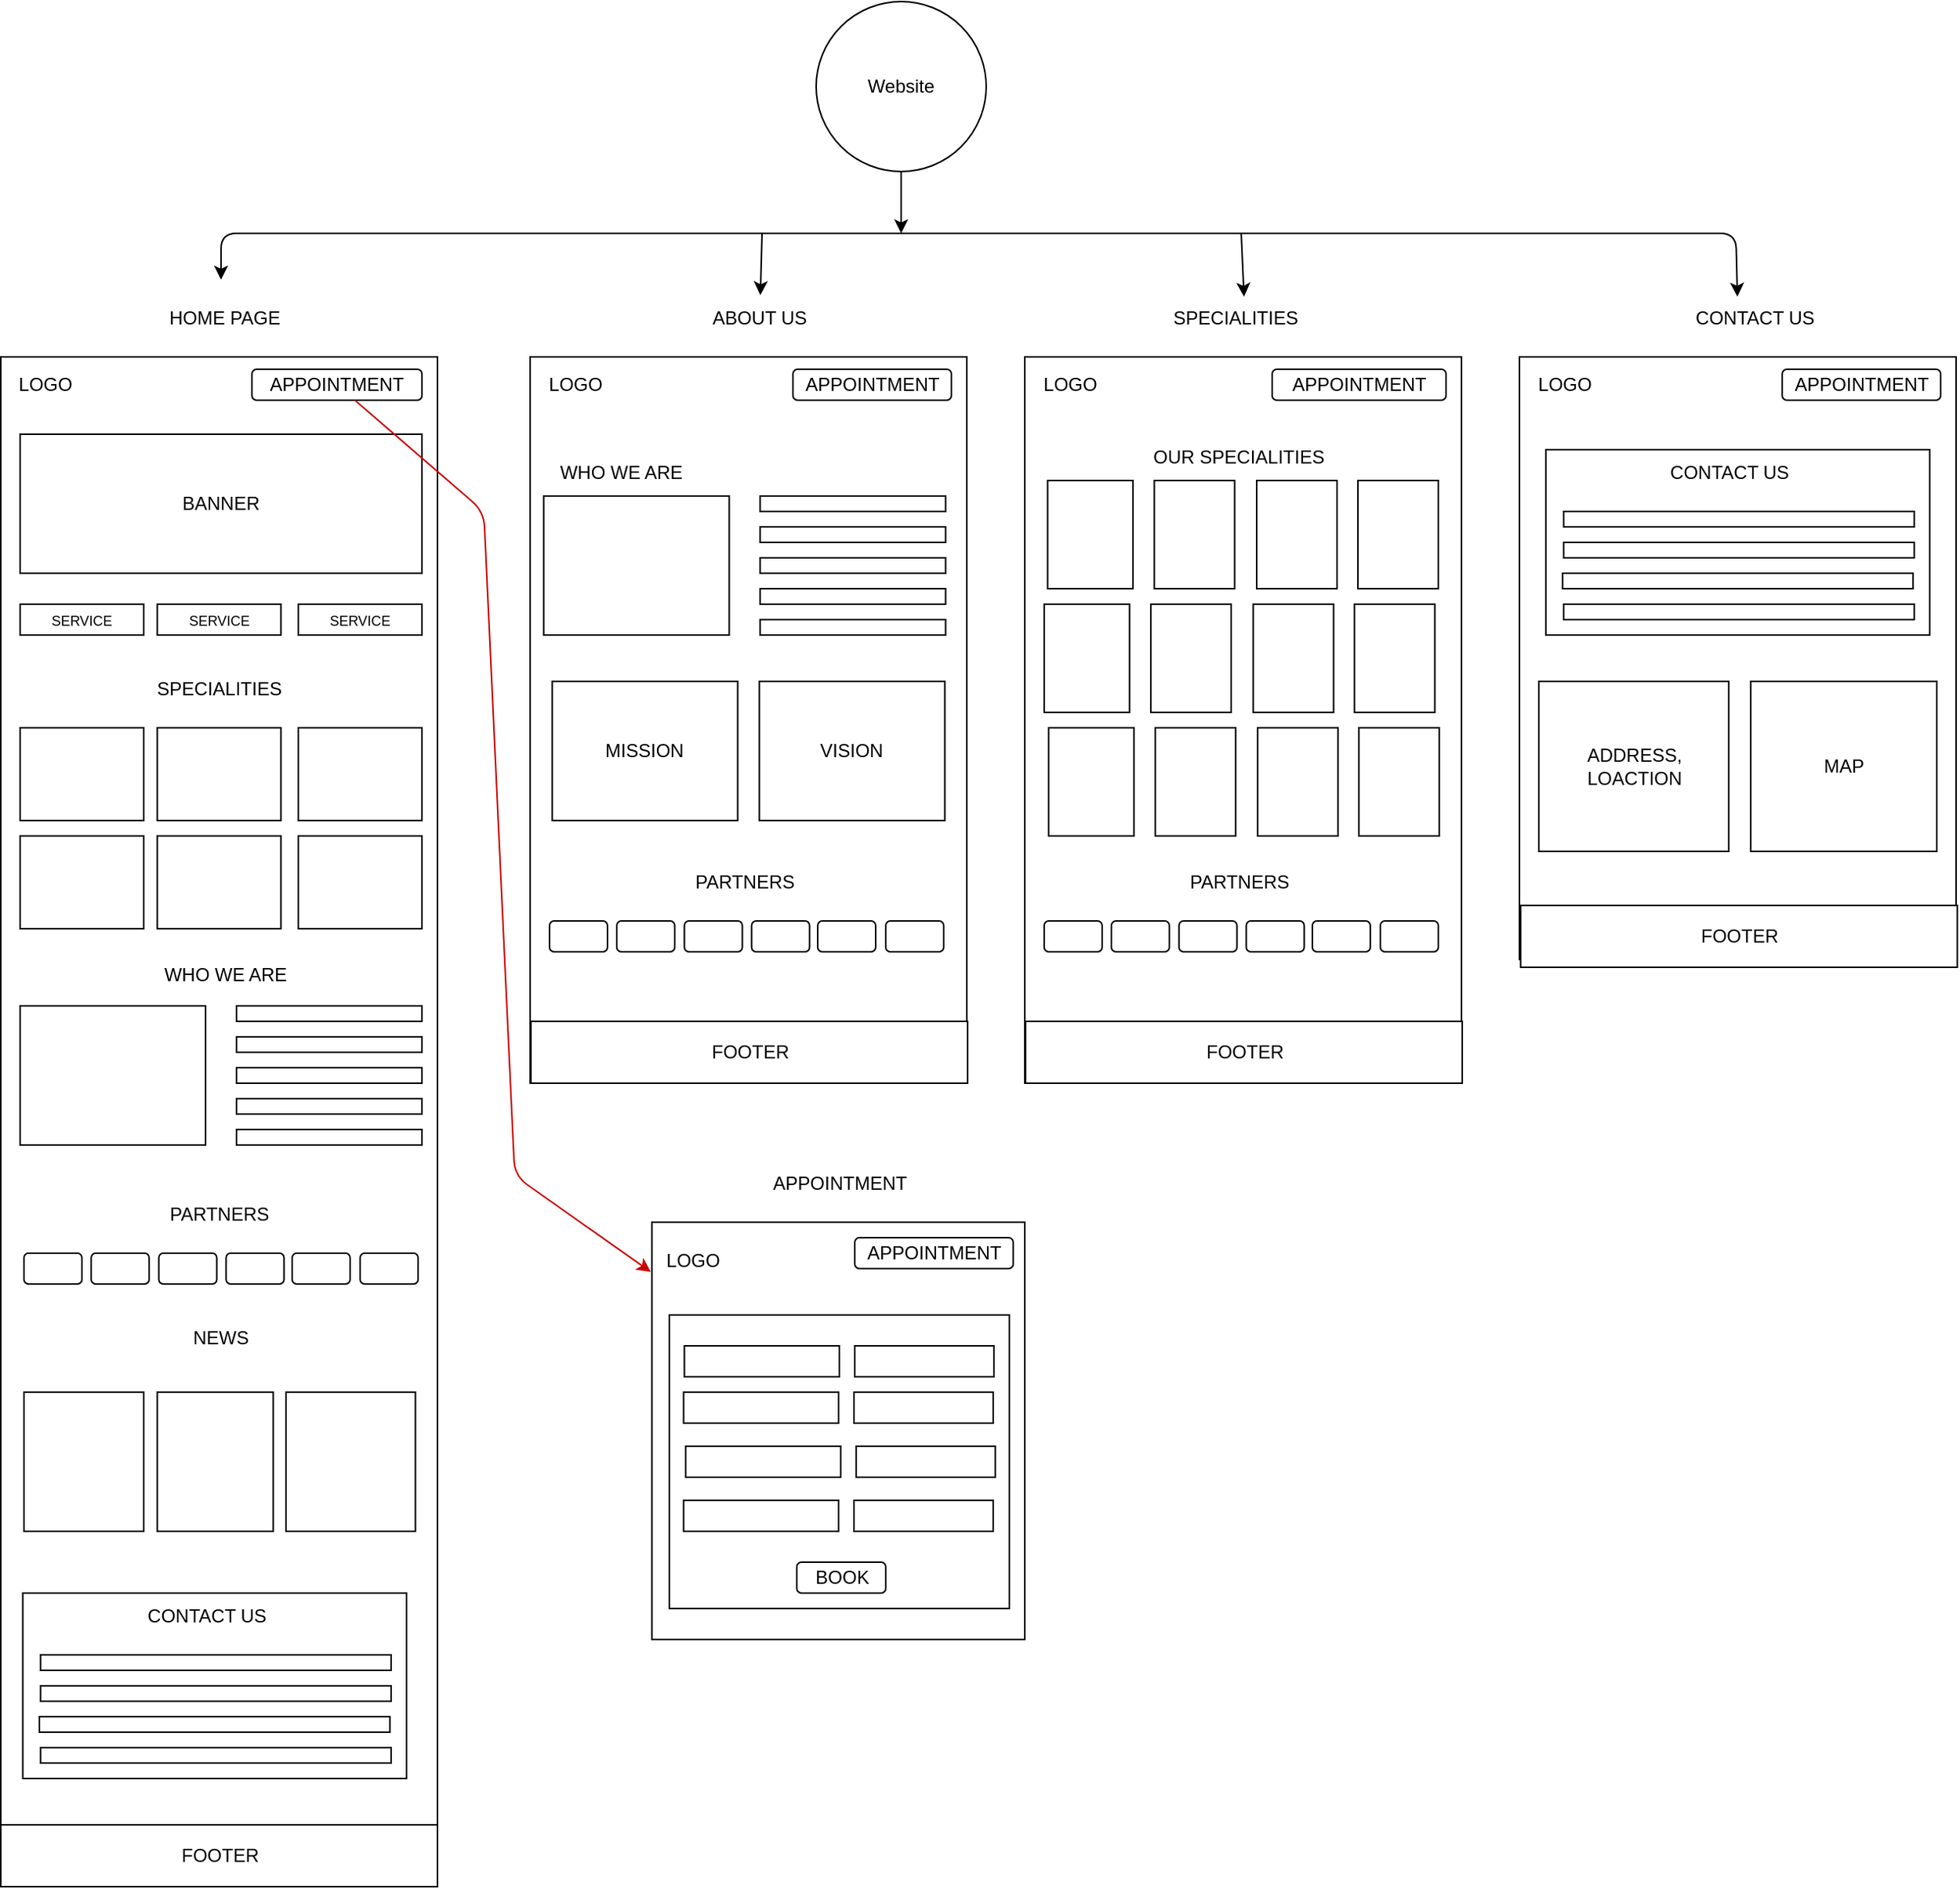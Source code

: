 <mxfile>
    <diagram id="A1clfyA4UYAvkMlfHE2g" name="Page-1">
        <mxGraphModel dx="3363" dy="1287" grid="1" gridSize="10" guides="1" tooltips="1" connect="1" arrows="1" fold="1" page="1" pageScale="1" pageWidth="850" pageHeight="1100" background="none" math="0" shadow="0">
            <root>
                <mxCell id="0"/>
                <mxCell id="1" parent="0"/>
                <mxCell id="2" value="" style="ellipse;whiteSpace=wrap;html=1;aspect=fixed;" vertex="1" parent="1">
                    <mxGeometry x="225" y="10" width="110" height="110" as="geometry"/>
                </mxCell>
                <mxCell id="3" value="Website" style="text;html=1;align=center;verticalAlign=middle;whiteSpace=wrap;rounded=0;" vertex="1" parent="1">
                    <mxGeometry x="250" y="50" width="60" height="30" as="geometry"/>
                </mxCell>
                <mxCell id="4" value="" style="endArrow=classic;html=1;exitX=0.5;exitY=1;exitDx=0;exitDy=0;" edge="1" parent="1" source="2">
                    <mxGeometry width="50" height="50" relative="1" as="geometry">
                        <mxPoint x="400" y="330" as="sourcePoint"/>
                        <mxPoint x="280" y="160" as="targetPoint"/>
                    </mxGeometry>
                </mxCell>
                <mxCell id="5" value="" style="endArrow=classic;startArrow=classic;html=1;entryX=0.393;entryY=0.033;entryDx=0;entryDy=0;entryPerimeter=0;" edge="1" parent="1" target="178">
                    <mxGeometry width="50" height="50" relative="1" as="geometry">
                        <mxPoint x="-160" y="190" as="sourcePoint"/>
                        <mxPoint x="850" y="160" as="targetPoint"/>
                        <Array as="points">
                            <mxPoint x="-160" y="160"/>
                            <mxPoint x="820" y="160"/>
                        </Array>
                    </mxGeometry>
                </mxCell>
                <mxCell id="6" value="" style="rounded=0;whiteSpace=wrap;html=1;" vertex="1" parent="1">
                    <mxGeometry x="-302.5" y="240" width="282.5" height="990" as="geometry"/>
                </mxCell>
                <mxCell id="7" value="HOME PAGE" style="text;html=1;align=center;verticalAlign=middle;whiteSpace=wrap;rounded=0;" vertex="1" parent="1">
                    <mxGeometry x="-210" y="200" width="105" height="30" as="geometry"/>
                </mxCell>
                <mxCell id="8" value="BANNER" style="rounded=0;whiteSpace=wrap;html=1;" vertex="1" parent="1">
                    <mxGeometry x="-290" y="290" width="260" height="90" as="geometry"/>
                </mxCell>
                <mxCell id="9" value="LOGO" style="text;html=1;align=center;verticalAlign=middle;whiteSpace=wrap;rounded=0;" vertex="1" parent="1">
                    <mxGeometry x="-290" y="253" width="32.5" height="10" as="geometry"/>
                </mxCell>
                <mxCell id="13" value="APPOINTMENT" style="rounded=1;whiteSpace=wrap;html=1;" vertex="1" parent="1">
                    <mxGeometry x="-140" y="248" width="110" height="20" as="geometry"/>
                </mxCell>
                <mxCell id="15" value="&lt;font style=&quot;font-size: 9px;&quot;&gt;SERVICE&lt;/font&gt;" style="rounded=0;whiteSpace=wrap;html=1;" vertex="1" parent="1">
                    <mxGeometry x="-290" y="400" width="80" height="20" as="geometry"/>
                </mxCell>
                <mxCell id="16" value="&lt;span style=&quot;color: rgb(0, 0, 0); font-size: 9px;&quot;&gt;SERVICE&lt;/span&gt;" style="rounded=0;whiteSpace=wrap;html=1;" vertex="1" parent="1">
                    <mxGeometry x="-201.25" y="400" width="80" height="20" as="geometry"/>
                </mxCell>
                <mxCell id="17" value="&lt;span style=&quot;color: rgb(0, 0, 0); font-size: 9px;&quot;&gt;SERVICE&lt;/span&gt;" style="rounded=0;whiteSpace=wrap;html=1;" vertex="1" parent="1">
                    <mxGeometry x="-110" y="400" width="80" height="20" as="geometry"/>
                </mxCell>
                <mxCell id="18" value="SPECIALITIES" style="text;html=1;align=center;verticalAlign=middle;whiteSpace=wrap;rounded=0;" vertex="1" parent="1">
                    <mxGeometry x="-191.25" y="440" width="60" height="30" as="geometry"/>
                </mxCell>
                <mxCell id="20" value="" style="rounded=0;whiteSpace=wrap;html=1;" vertex="1" parent="1">
                    <mxGeometry x="-290" y="480" width="80" height="60" as="geometry"/>
                </mxCell>
                <mxCell id="21" value="" style="rounded=0;whiteSpace=wrap;html=1;" vertex="1" parent="1">
                    <mxGeometry x="-201.25" y="480" width="80" height="60" as="geometry"/>
                </mxCell>
                <mxCell id="22" value="" style="rounded=0;whiteSpace=wrap;html=1;" vertex="1" parent="1">
                    <mxGeometry x="-110" y="480" width="80" height="60" as="geometry"/>
                </mxCell>
                <mxCell id="23" value="" style="rounded=0;whiteSpace=wrap;html=1;" vertex="1" parent="1">
                    <mxGeometry x="-290" y="550" width="80" height="60" as="geometry"/>
                </mxCell>
                <mxCell id="24" value="" style="rounded=0;whiteSpace=wrap;html=1;" vertex="1" parent="1">
                    <mxGeometry x="-201.25" y="550" width="80" height="60" as="geometry"/>
                </mxCell>
                <mxCell id="25" value="" style="rounded=0;whiteSpace=wrap;html=1;" vertex="1" parent="1">
                    <mxGeometry x="-110" y="550" width="80" height="60" as="geometry"/>
                </mxCell>
                <mxCell id="26" value="" style="rounded=0;whiteSpace=wrap;html=1;" vertex="1" parent="1">
                    <mxGeometry x="-290" y="660" width="120" height="90" as="geometry"/>
                </mxCell>
                <mxCell id="27" value="" style="rounded=0;whiteSpace=wrap;html=1;" vertex="1" parent="1">
                    <mxGeometry x="-150" y="660" width="120" height="10" as="geometry"/>
                </mxCell>
                <mxCell id="28" value="" style="rounded=0;whiteSpace=wrap;html=1;" vertex="1" parent="1">
                    <mxGeometry x="-150" y="680" width="120" height="10" as="geometry"/>
                </mxCell>
                <mxCell id="30" value="" style="rounded=0;whiteSpace=wrap;html=1;" vertex="1" parent="1">
                    <mxGeometry x="-150" y="700" width="120" height="10" as="geometry"/>
                </mxCell>
                <mxCell id="31" value="" style="rounded=0;whiteSpace=wrap;html=1;" vertex="1" parent="1">
                    <mxGeometry x="-150" y="720" width="120" height="10" as="geometry"/>
                </mxCell>
                <mxCell id="32" value="" style="rounded=0;whiteSpace=wrap;html=1;" vertex="1" parent="1">
                    <mxGeometry x="-150" y="740" width="120" height="10" as="geometry"/>
                </mxCell>
                <mxCell id="33" value="" style="rounded=1;whiteSpace=wrap;html=1;" vertex="1" parent="1">
                    <mxGeometry x="-287.5" y="820" width="37.5" height="20" as="geometry"/>
                </mxCell>
                <mxCell id="37" value="WHO WE ARE" style="text;html=1;align=center;verticalAlign=middle;whiteSpace=wrap;rounded=0;" vertex="1" parent="1">
                    <mxGeometry x="-207.5" y="625" width="100" height="30" as="geometry"/>
                </mxCell>
                <mxCell id="38" value="PARTNERS" style="text;html=1;align=center;verticalAlign=middle;whiteSpace=wrap;rounded=0;" vertex="1" parent="1">
                    <mxGeometry x="-211.25" y="780" width="100" height="30" as="geometry"/>
                </mxCell>
                <mxCell id="39" value="" style="rounded=1;whiteSpace=wrap;html=1;" vertex="1" parent="1">
                    <mxGeometry x="-244" y="820" width="37.5" height="20" as="geometry"/>
                </mxCell>
                <mxCell id="40" value="" style="rounded=1;whiteSpace=wrap;html=1;" vertex="1" parent="1">
                    <mxGeometry x="-200.25" y="820" width="37.5" height="20" as="geometry"/>
                </mxCell>
                <mxCell id="41" value="" style="rounded=1;whiteSpace=wrap;html=1;" vertex="1" parent="1">
                    <mxGeometry x="-156.75" y="820" width="37.5" height="20" as="geometry"/>
                </mxCell>
                <mxCell id="42" value="" style="rounded=1;whiteSpace=wrap;html=1;" vertex="1" parent="1">
                    <mxGeometry x="-114" y="820" width="37.5" height="20" as="geometry"/>
                </mxCell>
                <mxCell id="43" value="" style="rounded=1;whiteSpace=wrap;html=1;" vertex="1" parent="1">
                    <mxGeometry x="-70" y="820" width="37.5" height="20" as="geometry"/>
                </mxCell>
                <mxCell id="44" value="NEWS" style="text;html=1;align=center;verticalAlign=middle;whiteSpace=wrap;rounded=0;" vertex="1" parent="1">
                    <mxGeometry x="-210" y="860" width="100" height="30" as="geometry"/>
                </mxCell>
                <mxCell id="45" value="" style="rounded=0;whiteSpace=wrap;html=1;" vertex="1" parent="1">
                    <mxGeometry x="-287.5" y="910" width="77.5" height="90" as="geometry"/>
                </mxCell>
                <mxCell id="46" value="" style="rounded=0;whiteSpace=wrap;html=1;" vertex="1" parent="1">
                    <mxGeometry x="-201.25" y="910" width="75" height="90" as="geometry"/>
                </mxCell>
                <mxCell id="47" value="" style="rounded=0;whiteSpace=wrap;html=1;" vertex="1" parent="1">
                    <mxGeometry x="-118" y="910" width="83.75" height="90" as="geometry"/>
                </mxCell>
                <mxCell id="48" value="" style="rounded=0;whiteSpace=wrap;html=1;" vertex="1" parent="1">
                    <mxGeometry x="-288.25" y="1040" width="248.25" height="120" as="geometry"/>
                </mxCell>
                <mxCell id="49" value="CONTACT US" style="text;html=1;align=center;verticalAlign=middle;whiteSpace=wrap;rounded=0;" vertex="1" parent="1">
                    <mxGeometry x="-219.25" y="1040" width="100" height="30" as="geometry"/>
                </mxCell>
                <mxCell id="50" value="" style="rounded=0;whiteSpace=wrap;html=1;" vertex="1" parent="1">
                    <mxGeometry x="-276.75" y="1080" width="226.75" height="10" as="geometry"/>
                </mxCell>
                <mxCell id="51" value="" style="rounded=0;whiteSpace=wrap;html=1;" vertex="1" parent="1">
                    <mxGeometry x="-276.75" y="1100" width="226.75" height="10" as="geometry"/>
                </mxCell>
                <mxCell id="52" value="" style="rounded=0;whiteSpace=wrap;html=1;" vertex="1" parent="1">
                    <mxGeometry x="-277.5" y="1120" width="226.75" height="10" as="geometry"/>
                </mxCell>
                <mxCell id="53" value="" style="rounded=0;whiteSpace=wrap;html=1;" vertex="1" parent="1">
                    <mxGeometry x="-276.75" y="1140" width="226.75" height="10" as="geometry"/>
                </mxCell>
                <mxCell id="54" value="FOOTER" style="rounded=0;whiteSpace=wrap;html=1;" vertex="1" parent="1">
                    <mxGeometry x="-302.5" y="1190" width="282.5" height="40" as="geometry"/>
                </mxCell>
                <mxCell id="55" value="" style="rounded=0;whiteSpace=wrap;html=1;" vertex="1" parent="1">
                    <mxGeometry x="40" y="240" width="282.5" height="470" as="geometry"/>
                </mxCell>
                <mxCell id="57" value="LOGO" style="text;html=1;align=center;verticalAlign=middle;whiteSpace=wrap;rounded=0;" vertex="1" parent="1">
                    <mxGeometry x="52.5" y="253" width="32.5" height="10" as="geometry"/>
                </mxCell>
                <mxCell id="58" value="&lt;span style=&quot;color: rgb(0, 0, 0);&quot;&gt;APPOINTMENT&lt;/span&gt;" style="rounded=1;whiteSpace=wrap;html=1;" vertex="1" parent="1">
                    <mxGeometry x="210" y="248" width="102.5" height="20" as="geometry"/>
                </mxCell>
                <mxCell id="69" value="" style="rounded=0;whiteSpace=wrap;html=1;" vertex="1" parent="1">
                    <mxGeometry x="48.75" y="330" width="120" height="90" as="geometry"/>
                </mxCell>
                <mxCell id="70" value="" style="rounded=0;whiteSpace=wrap;html=1;" vertex="1" parent="1">
                    <mxGeometry x="188.75" y="330" width="120" height="10" as="geometry"/>
                </mxCell>
                <mxCell id="71" value="" style="rounded=0;whiteSpace=wrap;html=1;" vertex="1" parent="1">
                    <mxGeometry x="188.75" y="350" width="120" height="10" as="geometry"/>
                </mxCell>
                <mxCell id="72" value="" style="rounded=0;whiteSpace=wrap;html=1;" vertex="1" parent="1">
                    <mxGeometry x="188.75" y="370" width="120" height="10" as="geometry"/>
                </mxCell>
                <mxCell id="73" value="" style="rounded=0;whiteSpace=wrap;html=1;" vertex="1" parent="1">
                    <mxGeometry x="188.75" y="390" width="120" height="10" as="geometry"/>
                </mxCell>
                <mxCell id="74" value="" style="rounded=0;whiteSpace=wrap;html=1;" vertex="1" parent="1">
                    <mxGeometry x="188.75" y="410" width="120" height="10" as="geometry"/>
                </mxCell>
                <mxCell id="75" value="" style="rounded=1;whiteSpace=wrap;html=1;" vertex="1" parent="1">
                    <mxGeometry x="52.5" y="605" width="37.5" height="20" as="geometry"/>
                </mxCell>
                <mxCell id="76" value="WHO WE ARE" style="text;html=1;align=center;verticalAlign=middle;whiteSpace=wrap;rounded=0;" vertex="1" parent="1">
                    <mxGeometry x="48.75" y="300" width="100" height="30" as="geometry"/>
                </mxCell>
                <mxCell id="77" value="PARTNERS" style="text;html=1;align=center;verticalAlign=middle;whiteSpace=wrap;rounded=0;" vertex="1" parent="1">
                    <mxGeometry x="128.75" y="565" width="100" height="30" as="geometry"/>
                </mxCell>
                <mxCell id="78" value="" style="rounded=1;whiteSpace=wrap;html=1;" vertex="1" parent="1">
                    <mxGeometry x="96" y="605" width="37.5" height="20" as="geometry"/>
                </mxCell>
                <mxCell id="79" value="" style="rounded=1;whiteSpace=wrap;html=1;" vertex="1" parent="1">
                    <mxGeometry x="139.75" y="605" width="37.5" height="20" as="geometry"/>
                </mxCell>
                <mxCell id="80" value="" style="rounded=1;whiteSpace=wrap;html=1;" vertex="1" parent="1">
                    <mxGeometry x="183.25" y="605" width="37.5" height="20" as="geometry"/>
                </mxCell>
                <mxCell id="81" value="" style="rounded=1;whiteSpace=wrap;html=1;" vertex="1" parent="1">
                    <mxGeometry x="226" y="605" width="37.5" height="20" as="geometry"/>
                </mxCell>
                <mxCell id="82" value="" style="rounded=1;whiteSpace=wrap;html=1;" vertex="1" parent="1">
                    <mxGeometry x="270" y="605" width="37.5" height="20" as="geometry"/>
                </mxCell>
                <mxCell id="93" value="FOOTER" style="rounded=0;whiteSpace=wrap;html=1;" vertex="1" parent="1">
                    <mxGeometry x="40.5" y="670" width="282.5" height="40" as="geometry"/>
                </mxCell>
                <mxCell id="94" value="ABOUT US" style="text;html=1;align=center;verticalAlign=middle;whiteSpace=wrap;rounded=0;" vertex="1" parent="1">
                    <mxGeometry x="136" y="200" width="105" height="30" as="geometry"/>
                </mxCell>
                <mxCell id="95" value="MISSION" style="rounded=0;whiteSpace=wrap;html=1;" vertex="1" parent="1">
                    <mxGeometry x="54.25" y="450" width="120" height="90" as="geometry"/>
                </mxCell>
                <mxCell id="96" value="VISION" style="rounded=0;whiteSpace=wrap;html=1;" vertex="1" parent="1">
                    <mxGeometry x="188.25" y="450" width="120" height="90" as="geometry"/>
                </mxCell>
                <mxCell id="97" value="" style="rounded=0;whiteSpace=wrap;html=1;" vertex="1" parent="1">
                    <mxGeometry x="360" y="240" width="282.5" height="470" as="geometry"/>
                </mxCell>
                <mxCell id="98" value="LOGO" style="text;html=1;align=center;verticalAlign=middle;whiteSpace=wrap;rounded=0;" vertex="1" parent="1">
                    <mxGeometry x="372.5" y="253" width="32.5" height="10" as="geometry"/>
                </mxCell>
                <mxCell id="99" value="&lt;span style=&quot;color: rgb(0, 0, 0);&quot;&gt;APPOINTMENT&lt;/span&gt;" style="rounded=1;whiteSpace=wrap;html=1;" vertex="1" parent="1">
                    <mxGeometry x="520" y="248" width="112.5" height="20" as="geometry"/>
                </mxCell>
                <mxCell id="106" value="" style="rounded=1;whiteSpace=wrap;html=1;" vertex="1" parent="1">
                    <mxGeometry x="372.5" y="605" width="37.5" height="20" as="geometry"/>
                </mxCell>
                <mxCell id="107" value="OUR SPECIALITIES" style="text;html=1;align=center;verticalAlign=middle;whiteSpace=wrap;rounded=0;" vertex="1" parent="1">
                    <mxGeometry x="403.13" y="290" width="191.25" height="30" as="geometry"/>
                </mxCell>
                <mxCell id="108" value="PARTNERS" style="text;html=1;align=center;verticalAlign=middle;whiteSpace=wrap;rounded=0;" vertex="1" parent="1">
                    <mxGeometry x="448.75" y="565" width="100" height="30" as="geometry"/>
                </mxCell>
                <mxCell id="109" value="" style="rounded=1;whiteSpace=wrap;html=1;" vertex="1" parent="1">
                    <mxGeometry x="416" y="605" width="37.5" height="20" as="geometry"/>
                </mxCell>
                <mxCell id="110" value="" style="rounded=1;whiteSpace=wrap;html=1;" vertex="1" parent="1">
                    <mxGeometry x="459.75" y="605" width="37.5" height="20" as="geometry"/>
                </mxCell>
                <mxCell id="111" value="" style="rounded=1;whiteSpace=wrap;html=1;" vertex="1" parent="1">
                    <mxGeometry x="503.25" y="605" width="37.5" height="20" as="geometry"/>
                </mxCell>
                <mxCell id="112" value="" style="rounded=1;whiteSpace=wrap;html=1;" vertex="1" parent="1">
                    <mxGeometry x="546" y="605" width="37.5" height="20" as="geometry"/>
                </mxCell>
                <mxCell id="113" value="" style="rounded=1;whiteSpace=wrap;html=1;" vertex="1" parent="1">
                    <mxGeometry x="590" y="605" width="37.5" height="20" as="geometry"/>
                </mxCell>
                <mxCell id="114" value="FOOTER" style="rounded=0;whiteSpace=wrap;html=1;" vertex="1" parent="1">
                    <mxGeometry x="360.5" y="670" width="282.5" height="40" as="geometry"/>
                </mxCell>
                <mxCell id="117" value="SPECIALITIES" style="text;html=1;align=center;verticalAlign=middle;whiteSpace=wrap;rounded=0;" vertex="1" parent="1">
                    <mxGeometry x="443.75" y="200" width="105" height="30" as="geometry"/>
                </mxCell>
                <mxCell id="118" value="" style="rounded=0;whiteSpace=wrap;html=1;" vertex="1" parent="1">
                    <mxGeometry x="374.75" y="320" width="55.25" height="70" as="geometry"/>
                </mxCell>
                <mxCell id="119" value="" style="rounded=0;whiteSpace=wrap;html=1;" vertex="1" parent="1">
                    <mxGeometry x="443.75" y="320" width="52" height="70" as="geometry"/>
                </mxCell>
                <mxCell id="121" value="" style="rounded=0;whiteSpace=wrap;html=1;" vertex="1" parent="1">
                    <mxGeometry x="510" y="320" width="52" height="70" as="geometry"/>
                </mxCell>
                <mxCell id="122" value="" style="rounded=0;whiteSpace=wrap;html=1;" vertex="1" parent="1">
                    <mxGeometry x="575.5" y="320" width="52" height="70" as="geometry"/>
                </mxCell>
                <mxCell id="123" value="" style="rounded=0;whiteSpace=wrap;html=1;" vertex="1" parent="1">
                    <mxGeometry x="372.5" y="400" width="55.25" height="70" as="geometry"/>
                </mxCell>
                <mxCell id="124" value="" style="rounded=0;whiteSpace=wrap;html=1;" vertex="1" parent="1">
                    <mxGeometry x="441.5" y="400" width="52" height="70" as="geometry"/>
                </mxCell>
                <mxCell id="125" value="" style="rounded=0;whiteSpace=wrap;html=1;" vertex="1" parent="1">
                    <mxGeometry x="507.75" y="400" width="52" height="70" as="geometry"/>
                </mxCell>
                <mxCell id="126" value="" style="rounded=0;whiteSpace=wrap;html=1;" vertex="1" parent="1">
                    <mxGeometry x="573.25" y="400" width="52" height="70" as="geometry"/>
                </mxCell>
                <mxCell id="127" value="" style="rounded=0;whiteSpace=wrap;html=1;" vertex="1" parent="1">
                    <mxGeometry x="375.38" y="480" width="55.25" height="70" as="geometry"/>
                </mxCell>
                <mxCell id="128" value="" style="rounded=0;whiteSpace=wrap;html=1;" vertex="1" parent="1">
                    <mxGeometry x="444.38" y="480" width="52" height="70" as="geometry"/>
                </mxCell>
                <mxCell id="129" value="" style="rounded=0;whiteSpace=wrap;html=1;" vertex="1" parent="1">
                    <mxGeometry x="510.63" y="480" width="52" height="70" as="geometry"/>
                </mxCell>
                <mxCell id="130" value="" style="rounded=0;whiteSpace=wrap;html=1;" vertex="1" parent="1">
                    <mxGeometry x="576.13" y="480" width="52" height="70" as="geometry"/>
                </mxCell>
                <mxCell id="154" value="" style="rounded=0;whiteSpace=wrap;html=1;" vertex="1" parent="1">
                    <mxGeometry x="680" y="240" width="282.5" height="390" as="geometry"/>
                </mxCell>
                <mxCell id="155" value="LOGO" style="text;html=1;align=center;verticalAlign=middle;whiteSpace=wrap;rounded=0;" vertex="1" parent="1">
                    <mxGeometry x="692.5" y="253" width="32.5" height="10" as="geometry"/>
                </mxCell>
                <mxCell id="156" value="&lt;span style=&quot;color: rgb(0, 0, 0);&quot;&gt;APPOINTMENT&lt;/span&gt;" style="rounded=1;whiteSpace=wrap;html=1;" vertex="1" parent="1">
                    <mxGeometry x="850" y="248" width="102.5" height="20" as="geometry"/>
                </mxCell>
                <mxCell id="165" value="FOOTER" style="rounded=0;whiteSpace=wrap;html=1;" vertex="1" parent="1">
                    <mxGeometry x="680.76" y="595" width="282.5" height="40" as="geometry"/>
                </mxCell>
                <mxCell id="178" value="CONTACT US" style="text;html=1;align=center;verticalAlign=middle;whiteSpace=wrap;rounded=0;" vertex="1" parent="1">
                    <mxGeometry x="779.75" y="200" width="105" height="30" as="geometry"/>
                </mxCell>
                <mxCell id="179" value="" style="rounded=0;whiteSpace=wrap;html=1;" vertex="1" parent="1">
                    <mxGeometry x="697.13" y="300" width="248.25" height="120" as="geometry"/>
                </mxCell>
                <mxCell id="180" value="CONTACT US" style="text;html=1;align=center;verticalAlign=middle;whiteSpace=wrap;rounded=0;" vertex="1" parent="1">
                    <mxGeometry x="766.13" y="300" width="100" height="30" as="geometry"/>
                </mxCell>
                <mxCell id="181" value="" style="rounded=0;whiteSpace=wrap;html=1;" vertex="1" parent="1">
                    <mxGeometry x="708.63" y="340" width="226.75" height="10" as="geometry"/>
                </mxCell>
                <mxCell id="182" value="" style="rounded=0;whiteSpace=wrap;html=1;" vertex="1" parent="1">
                    <mxGeometry x="708.63" y="360" width="226.75" height="10" as="geometry"/>
                </mxCell>
                <mxCell id="183" value="" style="rounded=0;whiteSpace=wrap;html=1;" vertex="1" parent="1">
                    <mxGeometry x="707.88" y="380" width="226.75" height="10" as="geometry"/>
                </mxCell>
                <mxCell id="184" value="" style="rounded=0;whiteSpace=wrap;html=1;" vertex="1" parent="1">
                    <mxGeometry x="708.63" y="400" width="226.75" height="10" as="geometry"/>
                </mxCell>
                <mxCell id="185" value="ADDRESS,&lt;div&gt;LOACTION&lt;/div&gt;" style="rounded=0;whiteSpace=wrap;html=1;" vertex="1" parent="1">
                    <mxGeometry x="692.5" y="450" width="122.87" height="110" as="geometry"/>
                </mxCell>
                <mxCell id="186" value="MAP" style="rounded=0;whiteSpace=wrap;html=1;" vertex="1" parent="1">
                    <mxGeometry x="829.63" y="450" width="120.37" height="110" as="geometry"/>
                </mxCell>
                <mxCell id="187" value="" style="endArrow=classic;html=1;" edge="1" parent="1" target="94">
                    <mxGeometry width="50" height="50" relative="1" as="geometry">
                        <mxPoint x="190" y="160" as="sourcePoint"/>
                        <mxPoint x="520" y="280" as="targetPoint"/>
                    </mxGeometry>
                </mxCell>
                <mxCell id="188" value="" style="endArrow=classic;html=1;entryX=0.553;entryY=0.033;entryDx=0;entryDy=0;entryPerimeter=0;" edge="1" parent="1" target="117">
                    <mxGeometry width="50" height="50" relative="1" as="geometry">
                        <mxPoint x="500" y="160" as="sourcePoint"/>
                        <mxPoint x="199" y="210" as="targetPoint"/>
                    </mxGeometry>
                </mxCell>
                <mxCell id="189" value="" style="rounded=0;whiteSpace=wrap;html=1;" vertex="1" parent="1">
                    <mxGeometry x="118.75" y="800" width="241.25" height="270" as="geometry"/>
                </mxCell>
                <mxCell id="190" value="&lt;span style=&quot;color: rgb(0, 0, 0);&quot;&gt;APPOINTMENT&lt;/span&gt;" style="text;html=1;align=center;verticalAlign=middle;whiteSpace=wrap;rounded=0;" vertex="1" parent="1">
                    <mxGeometry x="188.25" y="760" width="105" height="30" as="geometry"/>
                </mxCell>
                <mxCell id="193" value="LOGO" style="text;html=1;align=center;verticalAlign=middle;whiteSpace=wrap;rounded=0;" vertex="1" parent="1">
                    <mxGeometry x="128.75" y="820" width="32.5" height="10" as="geometry"/>
                </mxCell>
                <mxCell id="194" value="&lt;span style=&quot;color: rgb(0, 0, 0);&quot;&gt;APPOINTMENT&lt;/span&gt;" style="rounded=1;whiteSpace=wrap;html=1;" vertex="1" parent="1">
                    <mxGeometry x="250" y="810" width="102.5" height="20" as="geometry"/>
                </mxCell>
                <mxCell id="195" value="" style="rounded=0;whiteSpace=wrap;html=1;" vertex="1" parent="1">
                    <mxGeometry x="130" y="860" width="220" height="190" as="geometry"/>
                </mxCell>
                <mxCell id="196" value="" style="rounded=0;whiteSpace=wrap;html=1;" vertex="1" parent="1">
                    <mxGeometry x="139.75" y="880" width="100.25" height="20" as="geometry"/>
                </mxCell>
                <mxCell id="197" value="" style="rounded=0;whiteSpace=wrap;html=1;" vertex="1" parent="1">
                    <mxGeometry x="250" y="880" width="90" height="20" as="geometry"/>
                </mxCell>
                <mxCell id="198" value="" style="rounded=0;whiteSpace=wrap;html=1;" vertex="1" parent="1">
                    <mxGeometry x="139.25" y="910" width="100.25" height="20" as="geometry"/>
                </mxCell>
                <mxCell id="199" value="" style="rounded=0;whiteSpace=wrap;html=1;" vertex="1" parent="1">
                    <mxGeometry x="249.5" y="910" width="90" height="20" as="geometry"/>
                </mxCell>
                <mxCell id="200" value="" style="rounded=0;whiteSpace=wrap;html=1;" vertex="1" parent="1">
                    <mxGeometry x="140.62" y="945" width="100.25" height="20" as="geometry"/>
                </mxCell>
                <mxCell id="201" value="" style="rounded=0;whiteSpace=wrap;html=1;" vertex="1" parent="1">
                    <mxGeometry x="250.87" y="945" width="90" height="20" as="geometry"/>
                </mxCell>
                <mxCell id="202" value="" style="rounded=0;whiteSpace=wrap;html=1;" vertex="1" parent="1">
                    <mxGeometry x="139.25" y="980" width="100.25" height="20" as="geometry"/>
                </mxCell>
                <mxCell id="203" value="" style="rounded=0;whiteSpace=wrap;html=1;" vertex="1" parent="1">
                    <mxGeometry x="249.5" y="980" width="90" height="20" as="geometry"/>
                </mxCell>
                <mxCell id="204" value="BOOK" style="rounded=1;whiteSpace=wrap;html=1;" vertex="1" parent="1">
                    <mxGeometry x="212.5" y="1020" width="57.5" height="20" as="geometry"/>
                </mxCell>
                <mxCell id="205" value="" style="endArrow=classic;html=1;entryX=-0.003;entryY=0.119;entryDx=0;entryDy=0;entryPerimeter=0;strokeColor=#CC0000;" edge="1" parent="1" source="13" target="189">
                    <mxGeometry width="50" height="50" relative="1" as="geometry">
                        <mxPoint x="330" y="550" as="sourcePoint"/>
                        <mxPoint x="380" y="500" as="targetPoint"/>
                        <Array as="points">
                            <mxPoint x="10" y="340"/>
                            <mxPoint x="30" y="770"/>
                        </Array>
                    </mxGeometry>
                </mxCell>
            </root>
        </mxGraphModel>
    </diagram>
</mxfile>